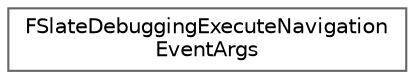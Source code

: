 digraph "Graphical Class Hierarchy"
{
 // INTERACTIVE_SVG=YES
 // LATEX_PDF_SIZE
  bgcolor="transparent";
  edge [fontname=Helvetica,fontsize=10,labelfontname=Helvetica,labelfontsize=10];
  node [fontname=Helvetica,fontsize=10,shape=box,height=0.2,width=0.4];
  rankdir="LR";
  Node0 [id="Node000000",label="FSlateDebuggingExecuteNavigation\lEventArgs",height=0.2,width=0.4,color="grey40", fillcolor="white", style="filled",URL="$de/dca/structFSlateDebuggingExecuteNavigationEventArgs.html",tooltip=" "];
}

